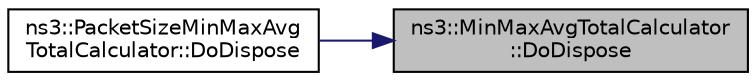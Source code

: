 digraph "ns3::MinMaxAvgTotalCalculator::DoDispose"
{
 // LATEX_PDF_SIZE
  edge [fontname="Helvetica",fontsize="10",labelfontname="Helvetica",labelfontsize="10"];
  node [fontname="Helvetica",fontsize="10",shape=record];
  rankdir="RL";
  Node1 [label="ns3::MinMaxAvgTotalCalculator\l::DoDispose",height=0.2,width=0.4,color="black", fillcolor="grey75", style="filled", fontcolor="black",tooltip="Destructor implementation."];
  Node1 -> Node2 [dir="back",color="midnightblue",fontsize="10",style="solid",fontname="Helvetica"];
  Node2 [label="ns3::PacketSizeMinMaxAvg\lTotalCalculator::DoDispose",height=0.2,width=0.4,color="black", fillcolor="white", style="filled",URL="$classns3_1_1_packet_size_min_max_avg_total_calculator.html#aec8d536ca8f1e1b1f40415a7b0bf950b",tooltip="Destructor implementation."];
}
